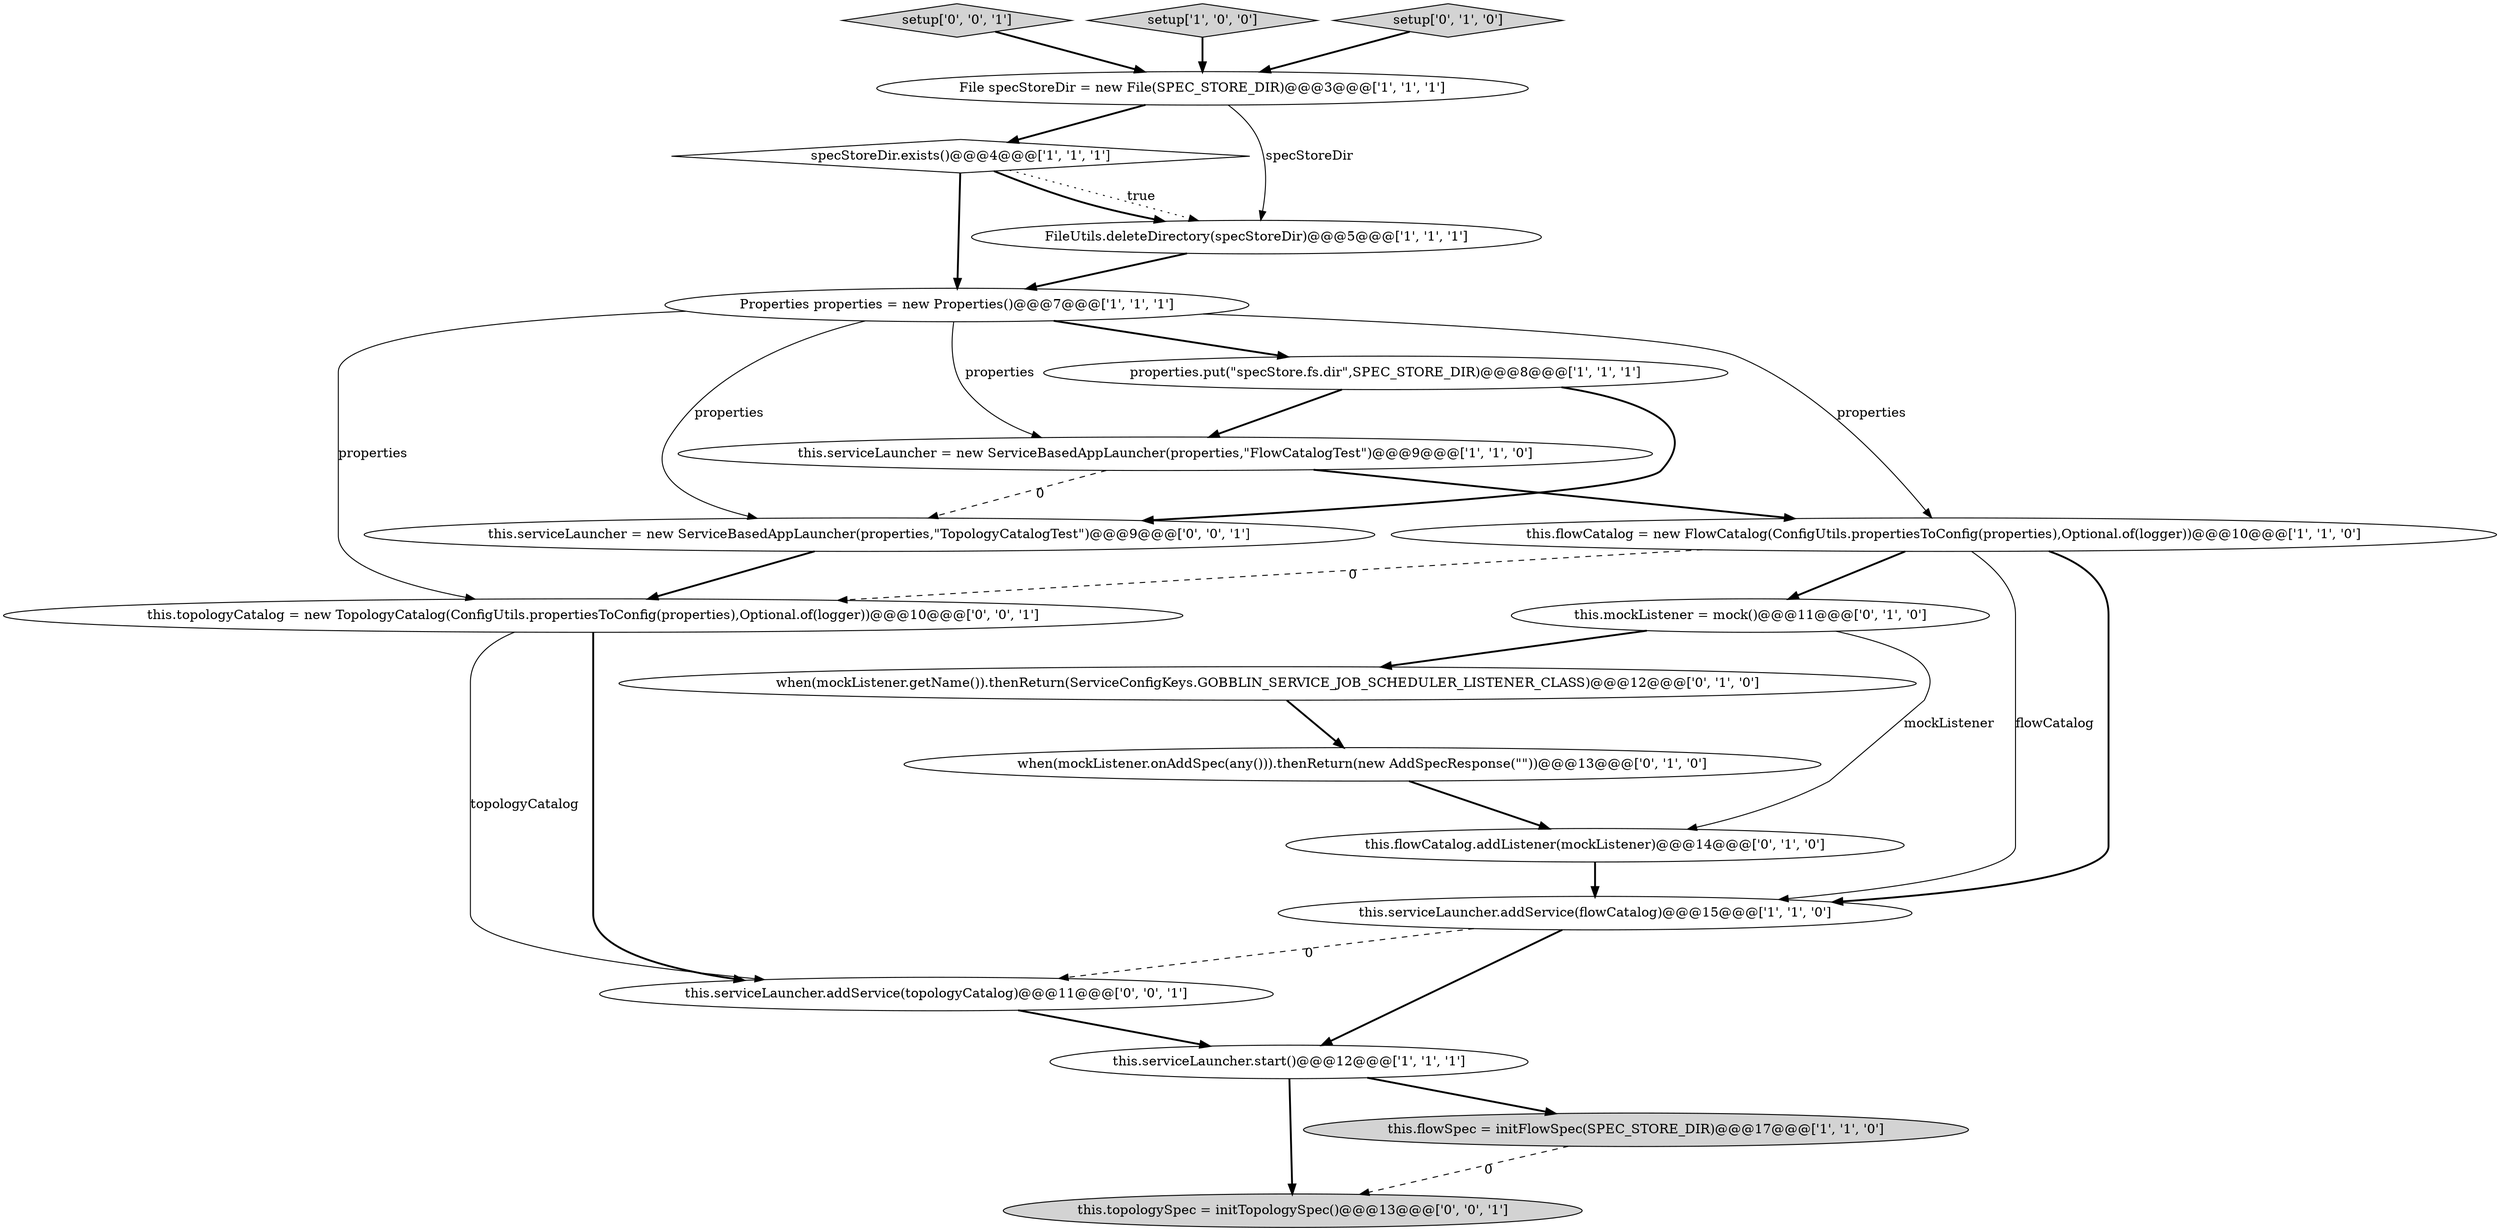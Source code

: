 digraph {
15 [style = filled, label = "this.mockListener = mock()@@@11@@@['0', '1', '0']", fillcolor = white, shape = ellipse image = "AAA1AAABBB2BBB"];
2 [style = filled, label = "this.serviceLauncher = new ServiceBasedAppLauncher(properties,\"FlowCatalogTest\")@@@9@@@['1', '1', '0']", fillcolor = white, shape = ellipse image = "AAA0AAABBB1BBB"];
7 [style = filled, label = "File specStoreDir = new File(SPEC_STORE_DIR)@@@3@@@['1', '1', '1']", fillcolor = white, shape = ellipse image = "AAA0AAABBB1BBB"];
16 [style = filled, label = "this.topologyCatalog = new TopologyCatalog(ConfigUtils.propertiesToConfig(properties),Optional.of(logger))@@@10@@@['0', '0', '1']", fillcolor = white, shape = ellipse image = "AAA0AAABBB3BBB"];
19 [style = filled, label = "this.serviceLauncher = new ServiceBasedAppLauncher(properties,\"TopologyCatalogTest\")@@@9@@@['0', '0', '1']", fillcolor = white, shape = ellipse image = "AAA0AAABBB3BBB"];
6 [style = filled, label = "properties.put(\"specStore.fs.dir\",SPEC_STORE_DIR)@@@8@@@['1', '1', '1']", fillcolor = white, shape = ellipse image = "AAA0AAABBB1BBB"];
8 [style = filled, label = "FileUtils.deleteDirectory(specStoreDir)@@@5@@@['1', '1', '1']", fillcolor = white, shape = ellipse image = "AAA0AAABBB1BBB"];
18 [style = filled, label = "this.topologySpec = initTopologySpec()@@@13@@@['0', '0', '1']", fillcolor = lightgray, shape = ellipse image = "AAA0AAABBB3BBB"];
20 [style = filled, label = "setup['0', '0', '1']", fillcolor = lightgray, shape = diamond image = "AAA0AAABBB3BBB"];
17 [style = filled, label = "this.serviceLauncher.addService(topologyCatalog)@@@11@@@['0', '0', '1']", fillcolor = white, shape = ellipse image = "AAA0AAABBB3BBB"];
12 [style = filled, label = "this.flowCatalog.addListener(mockListener)@@@14@@@['0', '1', '0']", fillcolor = white, shape = ellipse image = "AAA1AAABBB2BBB"];
13 [style = filled, label = "when(mockListener.getName()).thenReturn(ServiceConfigKeys.GOBBLIN_SERVICE_JOB_SCHEDULER_LISTENER_CLASS)@@@12@@@['0', '1', '0']", fillcolor = white, shape = ellipse image = "AAA1AAABBB2BBB"];
4 [style = filled, label = "this.flowCatalog = new FlowCatalog(ConfigUtils.propertiesToConfig(properties),Optional.of(logger))@@@10@@@['1', '1', '0']", fillcolor = white, shape = ellipse image = "AAA0AAABBB1BBB"];
5 [style = filled, label = "Properties properties = new Properties()@@@7@@@['1', '1', '1']", fillcolor = white, shape = ellipse image = "AAA0AAABBB1BBB"];
10 [style = filled, label = "setup['1', '0', '0']", fillcolor = lightgray, shape = diamond image = "AAA0AAABBB1BBB"];
11 [style = filled, label = "when(mockListener.onAddSpec(any())).thenReturn(new AddSpecResponse(\"\"))@@@13@@@['0', '1', '0']", fillcolor = white, shape = ellipse image = "AAA1AAABBB2BBB"];
3 [style = filled, label = "this.serviceLauncher.start()@@@12@@@['1', '1', '1']", fillcolor = white, shape = ellipse image = "AAA0AAABBB1BBB"];
0 [style = filled, label = "this.serviceLauncher.addService(flowCatalog)@@@15@@@['1', '1', '0']", fillcolor = white, shape = ellipse image = "AAA0AAABBB1BBB"];
1 [style = filled, label = "this.flowSpec = initFlowSpec(SPEC_STORE_DIR)@@@17@@@['1', '1', '0']", fillcolor = lightgray, shape = ellipse image = "AAA0AAABBB1BBB"];
14 [style = filled, label = "setup['0', '1', '0']", fillcolor = lightgray, shape = diamond image = "AAA0AAABBB2BBB"];
9 [style = filled, label = "specStoreDir.exists()@@@4@@@['1', '1', '1']", fillcolor = white, shape = diamond image = "AAA0AAABBB1BBB"];
12->0 [style = bold, label=""];
5->16 [style = solid, label="properties"];
14->7 [style = bold, label=""];
9->8 [style = dotted, label="true"];
1->18 [style = dashed, label="0"];
2->4 [style = bold, label=""];
11->12 [style = bold, label=""];
8->5 [style = bold, label=""];
20->7 [style = bold, label=""];
7->9 [style = bold, label=""];
4->0 [style = solid, label="flowCatalog"];
5->2 [style = solid, label="properties"];
4->16 [style = dashed, label="0"];
0->3 [style = bold, label=""];
17->3 [style = bold, label=""];
6->19 [style = bold, label=""];
3->18 [style = bold, label=""];
3->1 [style = bold, label=""];
6->2 [style = bold, label=""];
5->4 [style = solid, label="properties"];
19->16 [style = bold, label=""];
2->19 [style = dashed, label="0"];
10->7 [style = bold, label=""];
13->11 [style = bold, label=""];
7->8 [style = solid, label="specStoreDir"];
15->13 [style = bold, label=""];
0->17 [style = dashed, label="0"];
16->17 [style = bold, label=""];
16->17 [style = solid, label="topologyCatalog"];
9->8 [style = bold, label=""];
4->15 [style = bold, label=""];
15->12 [style = solid, label="mockListener"];
5->6 [style = bold, label=""];
9->5 [style = bold, label=""];
5->19 [style = solid, label="properties"];
4->0 [style = bold, label=""];
}
